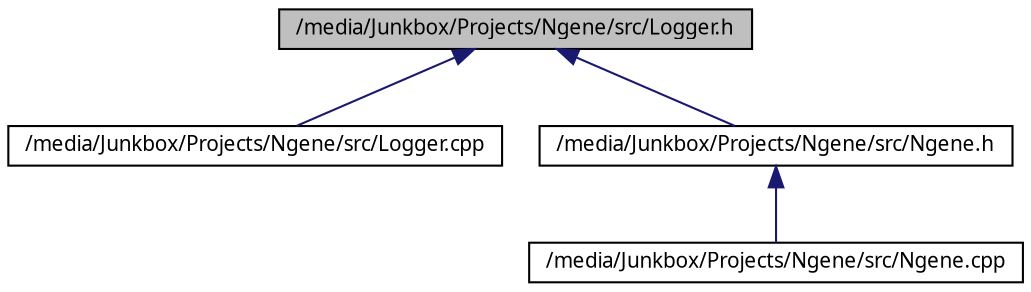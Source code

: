 digraph G
{
  edge [fontname="FreeSans.ttf",fontsize=10,labelfontname="FreeSans.ttf",labelfontsize=10];
  node [fontname="FreeSans.ttf",fontsize=10,shape=record];
  Node1 [label="/media/Junkbox/Projects/Ngene/src/Logger.h",height=0.2,width=0.4,color="black", fillcolor="grey75", style="filled" fontcolor="black"];
  Node1 -> Node2 [dir=back,color="midnightblue",fontsize=10,style="solid",fontname="FreeSans.ttf"];
  Node2 [label="/media/Junkbox/Projects/Ngene/src/Logger.cpp",height=0.2,width=0.4,color="black", fillcolor="white", style="filled",URL="$Logger_8cpp.html"];
  Node1 -> Node3 [dir=back,color="midnightblue",fontsize=10,style="solid",fontname="FreeSans.ttf"];
  Node3 [label="/media/Junkbox/Projects/Ngene/src/Ngene.h",height=0.2,width=0.4,color="black", fillcolor="white", style="filled",URL="$Ngene_8h.html"];
  Node3 -> Node4 [dir=back,color="midnightblue",fontsize=10,style="solid",fontname="FreeSans.ttf"];
  Node4 [label="/media/Junkbox/Projects/Ngene/src/Ngene.cpp",height=0.2,width=0.4,color="black", fillcolor="white", style="filled",URL="$Ngene_8cpp.html"];
}
